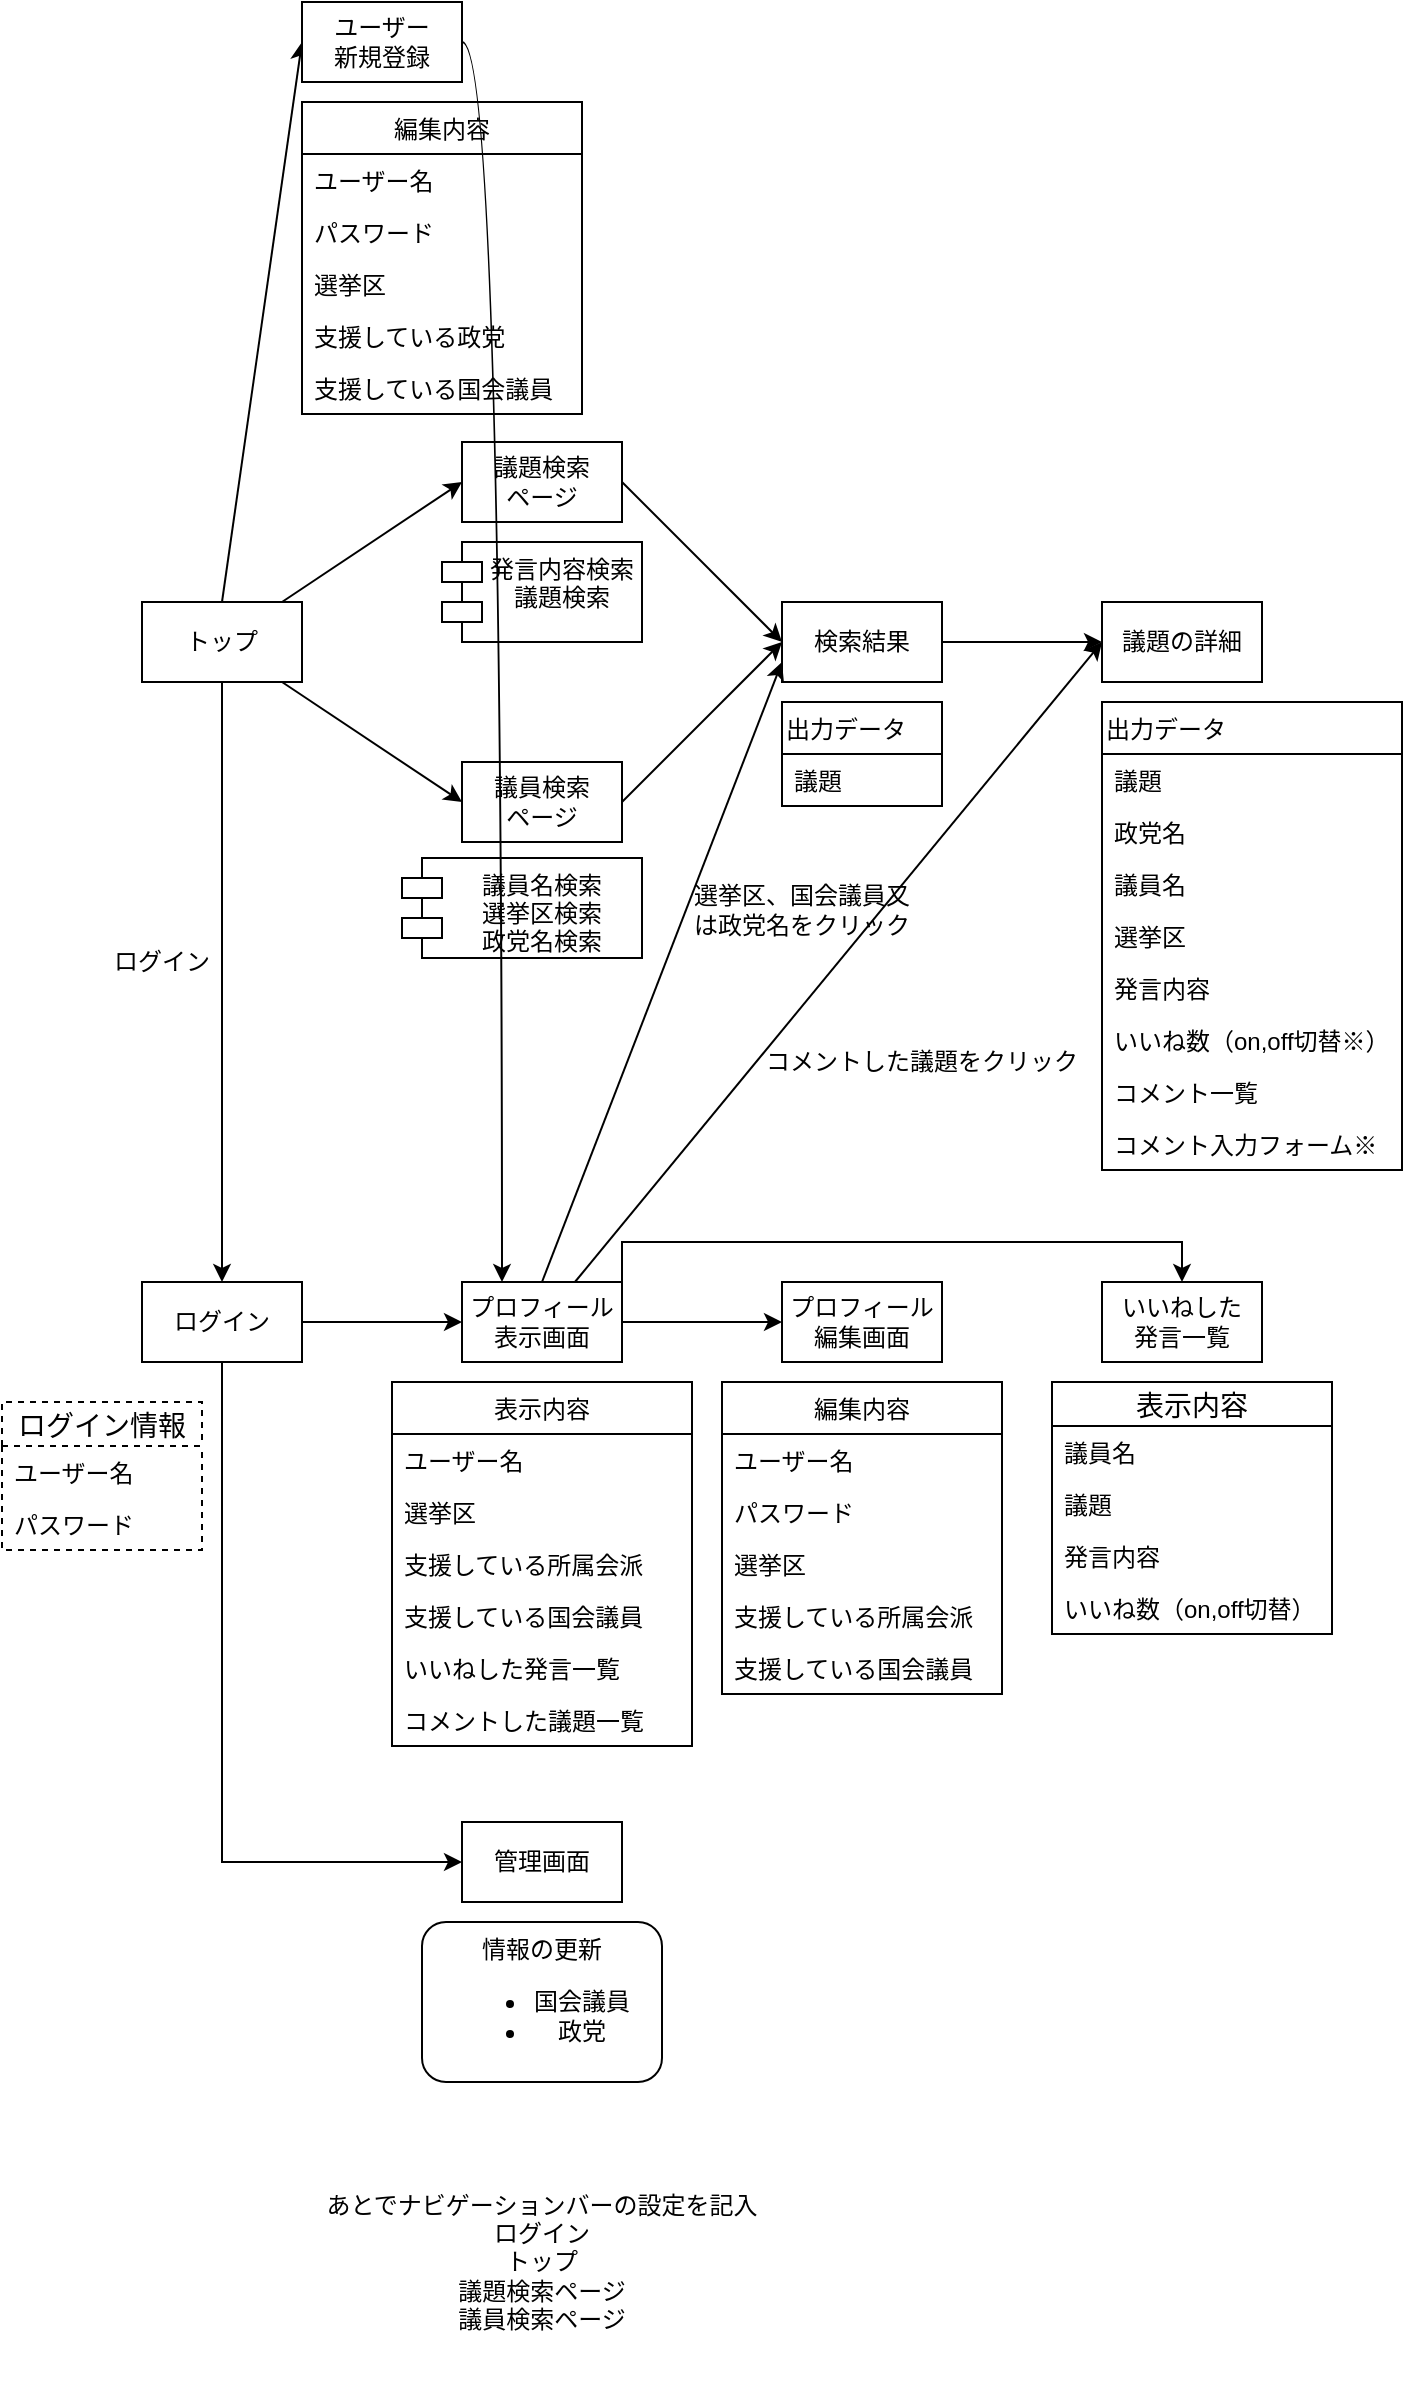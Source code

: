 <mxfile version="12.9.3" type="github">
  <diagram id="0rO4H0AOjrc8wskct2MH" name="ページ1">
    <mxGraphModel dx="1773" dy="1815" grid="1" gridSize="10" guides="1" tooltips="1" connect="1" arrows="1" fold="1" page="1" pageScale="1" pageWidth="827" pageHeight="1169" math="0" shadow="0">
      <root>
        <mxCell id="0" />
        <mxCell id="1" parent="0" />
        <mxCell id="8d0hMVgpY54n9cvfxiN_-3" value="" style="rounded=0;orthogonalLoop=1;jettySize=auto;html=1;entryX=0;entryY=0.5;entryDx=0;entryDy=0;" parent="1" source="8d0hMVgpY54n9cvfxiN_-1" target="8d0hMVgpY54n9cvfxiN_-2" edge="1">
          <mxGeometry relative="1" as="geometry" />
        </mxCell>
        <mxCell id="8d0hMVgpY54n9cvfxiN_-5" value="" style="rounded=0;orthogonalLoop=1;jettySize=auto;html=1;entryX=0;entryY=0.5;entryDx=0;entryDy=0;" parent="1" source="8d0hMVgpY54n9cvfxiN_-1" target="8d0hMVgpY54n9cvfxiN_-4" edge="1">
          <mxGeometry relative="1" as="geometry" />
        </mxCell>
        <mxCell id="k88-d9VjDGWnWwPNP36y-23" value="" style="edgeStyle=orthogonalEdgeStyle;rounded=0;orthogonalLoop=1;jettySize=auto;html=1;entryX=0.5;entryY=0;entryDx=0;entryDy=0;" parent="1" source="8d0hMVgpY54n9cvfxiN_-1" target="dAQDUS-45XpWEjmuFLyP-19" edge="1">
          <mxGeometry relative="1" as="geometry">
            <mxPoint x="80" y="240" as="targetPoint" />
          </mxGeometry>
        </mxCell>
        <mxCell id="k88-d9VjDGWnWwPNP36y-52" style="edgeStyle=none;rounded=0;orthogonalLoop=1;jettySize=auto;html=1;exitX=0.5;exitY=0;exitDx=0;exitDy=0;entryX=0;entryY=0.5;entryDx=0;entryDy=0;" parent="1" source="8d0hMVgpY54n9cvfxiN_-1" target="k88-d9VjDGWnWwPNP36y-51" edge="1">
          <mxGeometry relative="1" as="geometry" />
        </mxCell>
        <mxCell id="8d0hMVgpY54n9cvfxiN_-1" value="トップ" style="rounded=0;whiteSpace=wrap;html=1;" parent="1" vertex="1">
          <mxGeometry x="40" y="120" width="80" height="40" as="geometry" />
        </mxCell>
        <mxCell id="8d0hMVgpY54n9cvfxiN_-10" value="" style="rounded=0;orthogonalLoop=1;jettySize=auto;html=1;entryX=0;entryY=0.5;entryDx=0;entryDy=0;exitX=1;exitY=0.5;exitDx=0;exitDy=0;" parent="1" source="8d0hMVgpY54n9cvfxiN_-4" target="8d0hMVgpY54n9cvfxiN_-8" edge="1">
          <mxGeometry relative="1" as="geometry">
            <mxPoint x="360" y="180" as="targetPoint" />
          </mxGeometry>
        </mxCell>
        <mxCell id="8d0hMVgpY54n9cvfxiN_-4" value="議員検索&lt;br&gt;ページ" style="rounded=0;whiteSpace=wrap;html=1;" parent="1" vertex="1">
          <mxGeometry x="200" y="200" width="80" height="40" as="geometry" />
        </mxCell>
        <mxCell id="8d0hMVgpY54n9cvfxiN_-9" value="" style="rounded=0;orthogonalLoop=1;jettySize=auto;html=1;entryX=0;entryY=0.5;entryDx=0;entryDy=0;exitX=1;exitY=0.5;exitDx=0;exitDy=0;" parent="1" source="8d0hMVgpY54n9cvfxiN_-2" target="8d0hMVgpY54n9cvfxiN_-8" edge="1">
          <mxGeometry relative="1" as="geometry" />
        </mxCell>
        <mxCell id="8d0hMVgpY54n9cvfxiN_-2" value="議題検索&lt;br&gt;ページ" style="rounded=0;whiteSpace=wrap;html=1;" parent="1" vertex="1">
          <mxGeometry x="200" y="40" width="80" height="40" as="geometry" />
        </mxCell>
        <mxCell id="8d0hMVgpY54n9cvfxiN_-12" value="" style="edgeStyle=orthogonalEdgeStyle;rounded=0;orthogonalLoop=1;jettySize=auto;html=1;" parent="1" source="8d0hMVgpY54n9cvfxiN_-8" target="8d0hMVgpY54n9cvfxiN_-11" edge="1">
          <mxGeometry relative="1" as="geometry" />
        </mxCell>
        <mxCell id="8d0hMVgpY54n9cvfxiN_-8" value="検索結果" style="rounded=0;whiteSpace=wrap;html=1;" parent="1" vertex="1">
          <mxGeometry x="360" y="120" width="80" height="40" as="geometry" />
        </mxCell>
        <mxCell id="8d0hMVgpY54n9cvfxiN_-11" value="議題の詳細" style="rounded=0;whiteSpace=wrap;html=1;" parent="1" vertex="1">
          <mxGeometry x="520" y="120" width="80" height="40" as="geometry" />
        </mxCell>
        <mxCell id="8d0hMVgpY54n9cvfxiN_-17" style="edgeStyle=orthogonalEdgeStyle;rounded=0;orthogonalLoop=1;jettySize=auto;html=1;exitX=0.5;exitY=1;exitDx=0;exitDy=0;exitPerimeter=0;" parent="1" edge="1">
          <mxGeometry relative="1" as="geometry">
            <mxPoint x="240" y="170" as="sourcePoint" />
            <mxPoint x="240" y="170" as="targetPoint" />
          </mxGeometry>
        </mxCell>
        <mxCell id="8d0hMVgpY54n9cvfxiN_-18" value="発言内容検索&#xa;議題検索" style="shape=module;align=left;spacingLeft=20;align=center;verticalAlign=top;" parent="1" vertex="1">
          <mxGeometry x="190" y="90" width="100" height="50" as="geometry" />
        </mxCell>
        <mxCell id="8d0hMVgpY54n9cvfxiN_-19" value="議員名検索&#xa;選挙区検索&#xa;政党名検索" style="shape=module;align=left;spacingLeft=20;align=center;verticalAlign=top;" parent="1" vertex="1">
          <mxGeometry x="170" y="248" width="120" height="50" as="geometry" />
        </mxCell>
        <mxCell id="dAQDUS-45XpWEjmuFLyP-4" value="出力データ" style="swimlane;fontStyle=0;childLayout=stackLayout;horizontal=1;startSize=26;fillColor=none;horizontalStack=0;resizeParent=1;resizeParentMax=0;resizeLast=0;collapsible=1;marginBottom=0;align=left;" parent="1" vertex="1">
          <mxGeometry x="360" y="170" width="80" height="52" as="geometry">
            <mxRectangle x="360" y="170" width="90" height="26" as="alternateBounds" />
          </mxGeometry>
        </mxCell>
        <mxCell id="dAQDUS-45XpWEjmuFLyP-5" value="議題" style="text;strokeColor=none;fillColor=none;align=left;verticalAlign=top;spacingLeft=4;spacingRight=4;overflow=hidden;rotatable=0;points=[[0,0.5],[1,0.5]];portConstraint=eastwest;" parent="dAQDUS-45XpWEjmuFLyP-4" vertex="1">
          <mxGeometry y="26" width="80" height="26" as="geometry" />
        </mxCell>
        <mxCell id="dAQDUS-45XpWEjmuFLyP-8" value="出力データ" style="swimlane;fontStyle=0;childLayout=stackLayout;horizontal=1;startSize=26;fillColor=none;horizontalStack=0;resizeParent=1;resizeParentMax=0;resizeLast=0;collapsible=1;marginBottom=0;align=left;" parent="1" vertex="1">
          <mxGeometry x="520" y="170" width="150" height="234" as="geometry">
            <mxRectangle x="520" y="170" width="90" height="26" as="alternateBounds" />
          </mxGeometry>
        </mxCell>
        <mxCell id="dAQDUS-45XpWEjmuFLyP-9" value="議題" style="text;strokeColor=none;fillColor=none;align=left;verticalAlign=top;spacingLeft=4;spacingRight=4;overflow=hidden;rotatable=0;points=[[0,0.5],[1,0.5]];portConstraint=eastwest;" parent="dAQDUS-45XpWEjmuFLyP-8" vertex="1">
          <mxGeometry y="26" width="150" height="26" as="geometry" />
        </mxCell>
        <mxCell id="O6YbMLhgVt5bZImWgOH2-4" value="政党名" style="text;strokeColor=none;fillColor=none;align=left;verticalAlign=top;spacingLeft=4;spacingRight=4;overflow=hidden;rotatable=0;points=[[0,0.5],[1,0.5]];portConstraint=eastwest;" vertex="1" parent="dAQDUS-45XpWEjmuFLyP-8">
          <mxGeometry y="52" width="150" height="26" as="geometry" />
        </mxCell>
        <mxCell id="dAQDUS-45XpWEjmuFLyP-10" value="議員名" style="text;strokeColor=none;fillColor=none;align=left;verticalAlign=top;spacingLeft=4;spacingRight=4;overflow=hidden;rotatable=0;points=[[0,0.5],[1,0.5]];portConstraint=eastwest;" parent="dAQDUS-45XpWEjmuFLyP-8" vertex="1">
          <mxGeometry y="78" width="150" height="26" as="geometry" />
        </mxCell>
        <mxCell id="dAQDUS-45XpWEjmuFLyP-11" value="選挙区" style="text;strokeColor=none;fillColor=none;align=left;verticalAlign=top;spacingLeft=4;spacingRight=4;overflow=hidden;rotatable=0;points=[[0,0.5],[1,0.5]];portConstraint=eastwest;" parent="dAQDUS-45XpWEjmuFLyP-8" vertex="1">
          <mxGeometry y="104" width="150" height="26" as="geometry" />
        </mxCell>
        <mxCell id="dAQDUS-45XpWEjmuFLyP-18" value="発言内容" style="text;strokeColor=none;fillColor=none;align=left;verticalAlign=top;spacingLeft=4;spacingRight=4;overflow=hidden;rotatable=0;points=[[0,0.5],[1,0.5]];portConstraint=eastwest;" parent="dAQDUS-45XpWEjmuFLyP-8" vertex="1">
          <mxGeometry y="130" width="150" height="26" as="geometry" />
        </mxCell>
        <mxCell id="k88-d9VjDGWnWwPNP36y-26" value="いいね数（on,off切替※）" style="text;strokeColor=none;fillColor=none;align=left;verticalAlign=top;spacingLeft=4;spacingRight=4;overflow=hidden;rotatable=0;points=[[0,0.5],[1,0.5]];portConstraint=eastwest;" parent="dAQDUS-45XpWEjmuFLyP-8" vertex="1">
          <mxGeometry y="156" width="150" height="26" as="geometry" />
        </mxCell>
        <mxCell id="k88-d9VjDGWnWwPNP36y-27" value="コメント一覧" style="text;strokeColor=none;fillColor=none;align=left;verticalAlign=top;spacingLeft=4;spacingRight=4;overflow=hidden;rotatable=0;points=[[0,0.5],[1,0.5]];portConstraint=eastwest;" parent="dAQDUS-45XpWEjmuFLyP-8" vertex="1">
          <mxGeometry y="182" width="150" height="26" as="geometry" />
        </mxCell>
        <mxCell id="k88-d9VjDGWnWwPNP36y-28" value="コメント入力フォーム※" style="text;strokeColor=none;fillColor=none;align=left;verticalAlign=top;spacingLeft=4;spacingRight=4;overflow=hidden;rotatable=0;points=[[0,0.5],[1,0.5]];portConstraint=eastwest;" parent="dAQDUS-45XpWEjmuFLyP-8" vertex="1">
          <mxGeometry y="208" width="150" height="26" as="geometry" />
        </mxCell>
        <mxCell id="k88-d9VjDGWnWwPNP36y-24" style="edgeStyle=orthogonalEdgeStyle;rounded=0;orthogonalLoop=1;jettySize=auto;html=1;exitX=1;exitY=0.5;exitDx=0;exitDy=0;entryX=0;entryY=0.5;entryDx=0;entryDy=0;" parent="1" source="dAQDUS-45XpWEjmuFLyP-19" target="dAQDUS-45XpWEjmuFLyP-22" edge="1">
          <mxGeometry relative="1" as="geometry" />
        </mxCell>
        <mxCell id="O6YbMLhgVt5bZImWgOH2-2" value="" style="edgeStyle=orthogonalEdgeStyle;rounded=0;orthogonalLoop=1;jettySize=auto;html=1;entryX=0;entryY=0.5;entryDx=0;entryDy=0;" edge="1" parent="1" source="dAQDUS-45XpWEjmuFLyP-19" target="O6YbMLhgVt5bZImWgOH2-1">
          <mxGeometry relative="1" as="geometry">
            <Array as="points">
              <mxPoint x="80" y="750" />
            </Array>
          </mxGeometry>
        </mxCell>
        <mxCell id="dAQDUS-45XpWEjmuFLyP-19" value="ログイン" style="rounded=0;whiteSpace=wrap;html=1;align=center;" parent="1" vertex="1">
          <mxGeometry x="40" y="460" width="80" height="40" as="geometry" />
        </mxCell>
        <mxCell id="O6YbMLhgVt5bZImWgOH2-1" value="管理画面" style="rounded=0;whiteSpace=wrap;html=1;align=center;" vertex="1" parent="1">
          <mxGeometry x="200" y="730" width="80" height="40" as="geometry" />
        </mxCell>
        <mxCell id="dAQDUS-45XpWEjmuFLyP-25" value="" style="edgeStyle=orthogonalEdgeStyle;rounded=0;orthogonalLoop=1;jettySize=auto;html=1;" parent="1" source="dAQDUS-45XpWEjmuFLyP-22" target="dAQDUS-45XpWEjmuFLyP-24" edge="1">
          <mxGeometry relative="1" as="geometry" />
        </mxCell>
        <mxCell id="k88-d9VjDGWnWwPNP36y-21" value="" style="edgeStyle=orthogonalEdgeStyle;rounded=0;orthogonalLoop=1;jettySize=auto;html=1;entryX=0.5;entryY=0;entryDx=0;entryDy=0;exitX=1;exitY=0;exitDx=0;exitDy=0;" parent="1" source="dAQDUS-45XpWEjmuFLyP-22" target="k88-d9VjDGWnWwPNP36y-20" edge="1">
          <mxGeometry relative="1" as="geometry">
            <Array as="points">
              <mxPoint x="280" y="440" />
              <mxPoint x="560" y="440" />
            </Array>
          </mxGeometry>
        </mxCell>
        <mxCell id="k88-d9VjDGWnWwPNP36y-37" style="rounded=0;orthogonalLoop=1;jettySize=auto;html=1;entryX=0;entryY=0.5;entryDx=0;entryDy=0;" parent="1" source="dAQDUS-45XpWEjmuFLyP-22" target="8d0hMVgpY54n9cvfxiN_-11" edge="1">
          <mxGeometry relative="1" as="geometry">
            <mxPoint x="720" y="450" as="targetPoint" />
          </mxGeometry>
        </mxCell>
        <mxCell id="k88-d9VjDGWnWwPNP36y-48" style="edgeStyle=none;rounded=0;orthogonalLoop=1;jettySize=auto;html=1;exitX=0.5;exitY=0;exitDx=0;exitDy=0;entryX=0;entryY=0.75;entryDx=0;entryDy=0;" parent="1" source="dAQDUS-45XpWEjmuFLyP-22" target="8d0hMVgpY54n9cvfxiN_-8" edge="1">
          <mxGeometry relative="1" as="geometry" />
        </mxCell>
        <mxCell id="dAQDUS-45XpWEjmuFLyP-22" value="プロフィール&lt;br&gt;表示画面" style="rounded=0;whiteSpace=wrap;html=1;align=center;" parent="1" vertex="1">
          <mxGeometry x="200" y="460" width="80" height="40" as="geometry" />
        </mxCell>
        <mxCell id="k88-d9VjDGWnWwPNP36y-20" value="いいねした&lt;br&gt;発言一覧" style="rounded=0;whiteSpace=wrap;html=1;align=center;" parent="1" vertex="1">
          <mxGeometry x="520" y="460" width="80" height="40" as="geometry" />
        </mxCell>
        <mxCell id="dAQDUS-45XpWEjmuFLyP-24" value="プロフィール&lt;br&gt;編集画面" style="rounded=0;whiteSpace=wrap;html=1;align=center;" parent="1" vertex="1">
          <mxGeometry x="360" y="460" width="80" height="40" as="geometry" />
        </mxCell>
        <mxCell id="k88-d9VjDGWnWwPNP36y-2" value="表示内容" style="swimlane;fontStyle=0;childLayout=stackLayout;horizontal=1;startSize=26;fillColor=none;horizontalStack=0;resizeParent=1;resizeParentMax=0;resizeLast=0;collapsible=1;marginBottom=0;" parent="1" vertex="1">
          <mxGeometry x="165" y="510" width="150" height="182" as="geometry" />
        </mxCell>
        <mxCell id="k88-d9VjDGWnWwPNP36y-3" value="ユーザー名" style="text;strokeColor=none;fillColor=none;align=left;verticalAlign=top;spacingLeft=4;spacingRight=4;overflow=hidden;rotatable=0;points=[[0,0.5],[1,0.5]];portConstraint=eastwest;" parent="k88-d9VjDGWnWwPNP36y-2" vertex="1">
          <mxGeometry y="26" width="150" height="26" as="geometry" />
        </mxCell>
        <mxCell id="k88-d9VjDGWnWwPNP36y-4" value="選挙区" style="text;strokeColor=none;fillColor=none;align=left;verticalAlign=top;spacingLeft=4;spacingRight=4;overflow=hidden;rotatable=0;points=[[0,0.5],[1,0.5]];portConstraint=eastwest;" parent="k88-d9VjDGWnWwPNP36y-2" vertex="1">
          <mxGeometry y="52" width="150" height="26" as="geometry" />
        </mxCell>
        <mxCell id="k88-d9VjDGWnWwPNP36y-5" value="支援している所属会派" style="text;strokeColor=none;fillColor=none;align=left;verticalAlign=top;spacingLeft=4;spacingRight=4;overflow=hidden;rotatable=0;points=[[0,0.5],[1,0.5]];portConstraint=eastwest;" parent="k88-d9VjDGWnWwPNP36y-2" vertex="1">
          <mxGeometry y="78" width="150" height="26" as="geometry" />
        </mxCell>
        <mxCell id="k88-d9VjDGWnWwPNP36y-18" value="支援している国会議員" style="text;strokeColor=none;fillColor=none;align=left;verticalAlign=top;spacingLeft=4;spacingRight=4;overflow=hidden;rotatable=0;points=[[0,0.5],[1,0.5]];portConstraint=eastwest;" parent="k88-d9VjDGWnWwPNP36y-2" vertex="1">
          <mxGeometry y="104" width="150" height="26" as="geometry" />
        </mxCell>
        <mxCell id="k88-d9VjDGWnWwPNP36y-19" value="いいねした発言一覧" style="text;strokeColor=none;fillColor=none;align=left;verticalAlign=top;spacingLeft=4;spacingRight=4;overflow=hidden;rotatable=0;points=[[0,0.5],[1,0.5]];portConstraint=eastwest;" parent="k88-d9VjDGWnWwPNP36y-2" vertex="1">
          <mxGeometry y="130" width="150" height="26" as="geometry" />
        </mxCell>
        <mxCell id="k88-d9VjDGWnWwPNP36y-9" value="コメントした議題一覧" style="text;strokeColor=none;fillColor=none;align=left;verticalAlign=top;spacingLeft=4;spacingRight=4;overflow=hidden;rotatable=0;points=[[0,0.5],[1,0.5]];portConstraint=eastwest;" parent="k88-d9VjDGWnWwPNP36y-2" vertex="1">
          <mxGeometry y="156" width="150" height="26" as="geometry" />
        </mxCell>
        <mxCell id="k88-d9VjDGWnWwPNP36y-10" value="編集内容" style="swimlane;fontStyle=0;childLayout=stackLayout;horizontal=1;startSize=26;fillColor=none;horizontalStack=0;resizeParent=1;resizeParentMax=0;resizeLast=0;collapsible=1;marginBottom=0;" parent="1" vertex="1">
          <mxGeometry x="330" y="510" width="140" height="156" as="geometry" />
        </mxCell>
        <mxCell id="k88-d9VjDGWnWwPNP36y-11" value="ユーザー名" style="text;strokeColor=none;fillColor=none;align=left;verticalAlign=top;spacingLeft=4;spacingRight=4;overflow=hidden;rotatable=0;points=[[0,0.5],[1,0.5]];portConstraint=eastwest;" parent="k88-d9VjDGWnWwPNP36y-10" vertex="1">
          <mxGeometry y="26" width="140" height="26" as="geometry" />
        </mxCell>
        <mxCell id="k88-d9VjDGWnWwPNP36y-12" value="パスワード" style="text;strokeColor=none;fillColor=none;align=left;verticalAlign=top;spacingLeft=4;spacingRight=4;overflow=hidden;rotatable=0;points=[[0,0.5],[1,0.5]];portConstraint=eastwest;" parent="k88-d9VjDGWnWwPNP36y-10" vertex="1">
          <mxGeometry y="52" width="140" height="26" as="geometry" />
        </mxCell>
        <mxCell id="k88-d9VjDGWnWwPNP36y-13" value="選挙区" style="text;strokeColor=none;fillColor=none;align=left;verticalAlign=top;spacingLeft=4;spacingRight=4;overflow=hidden;rotatable=0;points=[[0,0.5],[1,0.5]];portConstraint=eastwest;" parent="k88-d9VjDGWnWwPNP36y-10" vertex="1">
          <mxGeometry y="78" width="140" height="26" as="geometry" />
        </mxCell>
        <mxCell id="k88-d9VjDGWnWwPNP36y-14" value="支援している所属会派" style="text;strokeColor=none;fillColor=none;align=left;verticalAlign=top;spacingLeft=4;spacingRight=4;overflow=hidden;rotatable=0;points=[[0,0.5],[1,0.5]];portConstraint=eastwest;" parent="k88-d9VjDGWnWwPNP36y-10" vertex="1">
          <mxGeometry y="104" width="140" height="26" as="geometry" />
        </mxCell>
        <mxCell id="k88-d9VjDGWnWwPNP36y-15" value="支援している国会議員" style="text;strokeColor=none;fillColor=none;align=left;verticalAlign=top;spacingLeft=4;spacingRight=4;overflow=hidden;rotatable=0;points=[[0,0.5],[1,0.5]];portConstraint=eastwest;" parent="k88-d9VjDGWnWwPNP36y-10" vertex="1">
          <mxGeometry y="130" width="140" height="26" as="geometry" />
        </mxCell>
        <mxCell id="k88-d9VjDGWnWwPNP36y-30" value="表示内容" style="swimlane;fontStyle=0;childLayout=stackLayout;horizontal=1;startSize=22;fillColor=none;horizontalStack=0;resizeParent=1;resizeParentMax=0;resizeLast=0;collapsible=1;marginBottom=0;swimlaneFillColor=#ffffff;align=center;fontSize=14;" parent="1" vertex="1">
          <mxGeometry x="495" y="510" width="140" height="126" as="geometry" />
        </mxCell>
        <mxCell id="k88-d9VjDGWnWwPNP36y-31" value="議員名" style="text;strokeColor=none;fillColor=none;spacingLeft=4;spacingRight=4;overflow=hidden;rotatable=0;points=[[0,0.5],[1,0.5]];portConstraint=eastwest;fontSize=12;" parent="k88-d9VjDGWnWwPNP36y-30" vertex="1">
          <mxGeometry y="22" width="140" height="26" as="geometry" />
        </mxCell>
        <mxCell id="k88-d9VjDGWnWwPNP36y-32" value="議題" style="text;strokeColor=none;fillColor=none;spacingLeft=4;spacingRight=4;overflow=hidden;rotatable=0;points=[[0,0.5],[1,0.5]];portConstraint=eastwest;fontSize=12;" parent="k88-d9VjDGWnWwPNP36y-30" vertex="1">
          <mxGeometry y="48" width="140" height="26" as="geometry" />
        </mxCell>
        <mxCell id="k88-d9VjDGWnWwPNP36y-33" value="発言内容" style="text;strokeColor=none;fillColor=none;spacingLeft=4;spacingRight=4;overflow=hidden;rotatable=0;points=[[0,0.5],[1,0.5]];portConstraint=eastwest;fontSize=12;" parent="k88-d9VjDGWnWwPNP36y-30" vertex="1">
          <mxGeometry y="74" width="140" height="26" as="geometry" />
        </mxCell>
        <mxCell id="k88-d9VjDGWnWwPNP36y-34" value="いいね数（on,off切替）" style="text;strokeColor=none;fillColor=none;spacingLeft=4;spacingRight=4;overflow=hidden;rotatable=0;points=[[0,0.5],[1,0.5]];portConstraint=eastwest;fontSize=12;" parent="k88-d9VjDGWnWwPNP36y-30" vertex="1">
          <mxGeometry y="100" width="140" height="26" as="geometry" />
        </mxCell>
        <mxCell id="k88-d9VjDGWnWwPNP36y-44" value="ログイン" style="text;html=1;strokeColor=none;fillColor=none;align=center;verticalAlign=middle;whiteSpace=wrap;rounded=0;" parent="1" vertex="1">
          <mxGeometry x="-20" y="290" width="140" height="20" as="geometry" />
        </mxCell>
        <mxCell id="k88-d9VjDGWnWwPNP36y-46" value="あとでナビゲーションバーの設定を記入&lt;br&gt;ログイン&lt;br&gt;トップ&lt;br&gt;議題検索ページ&lt;br&gt;議員検索ページ" style="text;html=1;strokeColor=none;fillColor=none;align=center;verticalAlign=middle;whiteSpace=wrap;rounded=0;" parent="1" vertex="1">
          <mxGeometry x="110" y="890" width="260" height="120" as="geometry" />
        </mxCell>
        <mxCell id="k88-d9VjDGWnWwPNP36y-47" value="コメントした議題をクリック" style="text;html=1;strokeColor=none;fillColor=none;align=center;verticalAlign=middle;whiteSpace=wrap;rounded=0;" parent="1" vertex="1">
          <mxGeometry x="350" y="340" width="160" height="20" as="geometry" />
        </mxCell>
        <mxCell id="k88-d9VjDGWnWwPNP36y-49" value="選挙区、国会議員又は政党名をクリック" style="text;html=1;strokeColor=none;fillColor=none;align=center;verticalAlign=middle;whiteSpace=wrap;rounded=0;" parent="1" vertex="1">
          <mxGeometry x="315" y="234" width="110" height="80" as="geometry" />
        </mxCell>
        <mxCell id="k88-d9VjDGWnWwPNP36y-59" style="edgeStyle=orthogonalEdgeStyle;curved=1;rounded=0;orthogonalLoop=1;jettySize=auto;html=1;exitX=1;exitY=0.5;exitDx=0;exitDy=0;entryX=0.25;entryY=0;entryDx=0;entryDy=0;" parent="1" source="k88-d9VjDGWnWwPNP36y-51" target="dAQDUS-45XpWEjmuFLyP-22" edge="1">
          <mxGeometry relative="1" as="geometry" />
        </mxCell>
        <mxCell id="k88-d9VjDGWnWwPNP36y-51" value="ユーザー&lt;br&gt;新規登録" style="rounded=0;whiteSpace=wrap;html=1;" parent="1" vertex="1">
          <mxGeometry x="120" y="-180" width="80" height="40" as="geometry" />
        </mxCell>
        <mxCell id="k88-d9VjDGWnWwPNP36y-53" value="編集内容" style="swimlane;fontStyle=0;childLayout=stackLayout;horizontal=1;startSize=26;fillColor=none;horizontalStack=0;resizeParent=1;resizeParentMax=0;resizeLast=0;collapsible=1;marginBottom=0;" parent="1" vertex="1">
          <mxGeometry x="120" y="-130" width="140" height="156" as="geometry" />
        </mxCell>
        <mxCell id="k88-d9VjDGWnWwPNP36y-54" value="ユーザー名" style="text;strokeColor=none;fillColor=none;align=left;verticalAlign=top;spacingLeft=4;spacingRight=4;overflow=hidden;rotatable=0;points=[[0,0.5],[1,0.5]];portConstraint=eastwest;" parent="k88-d9VjDGWnWwPNP36y-53" vertex="1">
          <mxGeometry y="26" width="140" height="26" as="geometry" />
        </mxCell>
        <mxCell id="k88-d9VjDGWnWwPNP36y-55" value="パスワード" style="text;strokeColor=none;fillColor=none;align=left;verticalAlign=top;spacingLeft=4;spacingRight=4;overflow=hidden;rotatable=0;points=[[0,0.5],[1,0.5]];portConstraint=eastwest;" parent="k88-d9VjDGWnWwPNP36y-53" vertex="1">
          <mxGeometry y="52" width="140" height="26" as="geometry" />
        </mxCell>
        <mxCell id="k88-d9VjDGWnWwPNP36y-56" value="選挙区" style="text;strokeColor=none;fillColor=none;align=left;verticalAlign=top;spacingLeft=4;spacingRight=4;overflow=hidden;rotatable=0;points=[[0,0.5],[1,0.5]];portConstraint=eastwest;" parent="k88-d9VjDGWnWwPNP36y-53" vertex="1">
          <mxGeometry y="78" width="140" height="26" as="geometry" />
        </mxCell>
        <mxCell id="k88-d9VjDGWnWwPNP36y-57" value="支援している政党" style="text;strokeColor=none;fillColor=none;align=left;verticalAlign=top;spacingLeft=4;spacingRight=4;overflow=hidden;rotatable=0;points=[[0,0.5],[1,0.5]];portConstraint=eastwest;" parent="k88-d9VjDGWnWwPNP36y-53" vertex="1">
          <mxGeometry y="104" width="140" height="26" as="geometry" />
        </mxCell>
        <mxCell id="k88-d9VjDGWnWwPNP36y-58" value="支援している国会議員" style="text;strokeColor=none;fillColor=none;align=left;verticalAlign=top;spacingLeft=4;spacingRight=4;overflow=hidden;rotatable=0;points=[[0,0.5],[1,0.5]];portConstraint=eastwest;" parent="k88-d9VjDGWnWwPNP36y-53" vertex="1">
          <mxGeometry y="130" width="140" height="26" as="geometry" />
        </mxCell>
        <mxCell id="dAQDUS-45XpWEjmuFLyP-27" value="ログイン情報" style="swimlane;fontStyle=0;childLayout=stackLayout;horizontal=1;startSize=22;fillColor=none;horizontalStack=0;resizeParent=1;resizeParentMax=0;resizeLast=0;collapsible=1;marginBottom=0;swimlaneFillColor=#ffffff;align=center;fontSize=14;dashed=1;" parent="1" vertex="1">
          <mxGeometry x="-30" y="520" width="100" height="74" as="geometry" />
        </mxCell>
        <mxCell id="dAQDUS-45XpWEjmuFLyP-28" value="ユーザー名" style="text;strokeColor=none;fillColor=none;spacingLeft=4;spacingRight=4;overflow=hidden;rotatable=0;points=[[0,0.5],[1,0.5]];portConstraint=eastwest;fontSize=12;" parent="dAQDUS-45XpWEjmuFLyP-27" vertex="1">
          <mxGeometry y="22" width="100" height="26" as="geometry" />
        </mxCell>
        <mxCell id="dAQDUS-45XpWEjmuFLyP-29" value="パスワード" style="text;strokeColor=none;fillColor=none;spacingLeft=4;spacingRight=4;overflow=hidden;rotatable=0;points=[[0,0.5],[1,0.5]];portConstraint=eastwest;fontSize=12;" parent="dAQDUS-45XpWEjmuFLyP-27" vertex="1">
          <mxGeometry y="48" width="100" height="26" as="geometry" />
        </mxCell>
        <mxCell id="O6YbMLhgVt5bZImWgOH2-3" value="情報の更新&lt;br&gt;&lt;ul&gt;&lt;li&gt;国会議員&lt;/li&gt;&lt;li&gt;政党&lt;/li&gt;&lt;/ul&gt;" style="shape=ext;rounded=1;html=1;whiteSpace=wrap;" vertex="1" parent="1">
          <mxGeometry x="180" y="780" width="120" height="80" as="geometry" />
        </mxCell>
      </root>
    </mxGraphModel>
  </diagram>
</mxfile>
